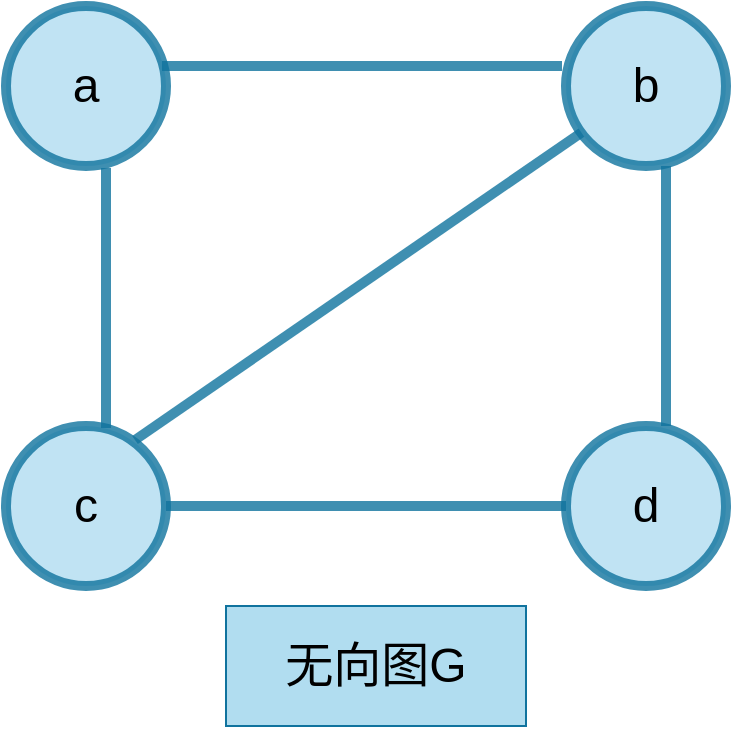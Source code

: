 <mxfile version="21.3.2" type="github">
  <diagram name="第 1 页" id="XQk2WVKKXpx08qQF4OFa">
    <mxGraphModel dx="1379" dy="796" grid="1" gridSize="10" guides="1" tooltips="1" connect="1" arrows="1" fold="1" page="1" pageScale="1" pageWidth="827" pageHeight="1169" math="0" shadow="0">
      <root>
        <mxCell id="0" />
        <mxCell id="1" parent="0" />
        <mxCell id="_RT_M6gS96k-C6BAZeCW-9" value="&lt;font style=&quot;font-size: 24px;&quot;&gt;a&lt;/font&gt;" style="ellipse;whiteSpace=wrap;html=1;aspect=fixed;strokeWidth=5;strokeColor=#10739e;shadow=0;opacity=80;snapToPoint=1;fixDash=0;metaEdit=0;backgroundOutline=0;fillColor=#b1ddf0;" parent="1" vertex="1">
          <mxGeometry x="210" y="180" width="80" height="80" as="geometry" />
        </mxCell>
        <mxCell id="_RT_M6gS96k-C6BAZeCW-10" value="&lt;font style=&quot;font-size: 24px;&quot;&gt;d&lt;/font&gt;" style="ellipse;whiteSpace=wrap;html=1;aspect=fixed;strokeWidth=5;strokeColor=#10739e;shadow=0;opacity=80;snapToPoint=1;fixDash=0;metaEdit=0;backgroundOutline=0;fillColor=#b1ddf0;" parent="1" vertex="1">
          <mxGeometry x="490" y="390" width="80" height="80" as="geometry" />
        </mxCell>
        <mxCell id="_RT_M6gS96k-C6BAZeCW-11" value="&lt;font style=&quot;font-size: 24px;&quot;&gt;c&lt;/font&gt;" style="ellipse;whiteSpace=wrap;html=1;aspect=fixed;strokeWidth=5;strokeColor=#10739e;shadow=0;opacity=80;snapToPoint=1;fixDash=0;metaEdit=0;backgroundOutline=0;fillColor=#b1ddf0;" parent="1" vertex="1">
          <mxGeometry x="210" y="390" width="80" height="80" as="geometry" />
        </mxCell>
        <mxCell id="_RT_M6gS96k-C6BAZeCW-12" value="&lt;font style=&quot;font-size: 24px;&quot;&gt;b&lt;/font&gt;" style="ellipse;whiteSpace=wrap;html=1;aspect=fixed;strokeWidth=5;strokeColor=#10739e;shadow=0;opacity=80;snapToPoint=1;fixDash=0;metaEdit=0;backgroundOutline=0;fillColor=#b1ddf0;" parent="1" vertex="1">
          <mxGeometry x="490" y="180" width="80" height="80" as="geometry" />
        </mxCell>
        <mxCell id="_RT_M6gS96k-C6BAZeCW-13" value="" style="endArrow=none;html=1;rounded=0;exitX=1;exitY=0.5;exitDx=0;exitDy=0;entryX=0;entryY=0.5;entryDx=0;entryDy=0;strokeWidth=5;strokeColor=#10739e;shadow=0;opacity=80;snapToPoint=1;fixDash=0;metaEdit=0;backgroundOutline=0;endFill=0;startArrow=none;startFill=0;fillColor=#b1ddf0;" parent="1" edge="1">
          <mxGeometry width="50" height="50" relative="1" as="geometry">
            <mxPoint x="288" y="210" as="sourcePoint" />
            <mxPoint x="488.0" y="210" as="targetPoint" />
            <Array as="points">
              <mxPoint x="348" y="210" />
            </Array>
          </mxGeometry>
        </mxCell>
        <mxCell id="_RT_M6gS96k-C6BAZeCW-14" value="" style="endArrow=none;html=1;rounded=0;entryX=0;entryY=1;entryDx=0;entryDy=0;strokeWidth=5;strokeColor=#10739e;shadow=0;opacity=80;snapToPoint=1;fixDash=0;metaEdit=0;backgroundOutline=0;endFill=0;fillColor=#b1ddf0;startArrow=none;startFill=0;" parent="1" edge="1">
          <mxGeometry width="50" height="50" relative="1" as="geometry">
            <mxPoint x="274.5" y="397" as="sourcePoint" />
            <mxPoint x="497.716" y="243.284" as="targetPoint" />
          </mxGeometry>
        </mxCell>
        <mxCell id="_RT_M6gS96k-C6BAZeCW-15" value="" style="endArrow=none;html=1;rounded=0;exitX=1;exitY=0.5;exitDx=0;exitDy=0;strokeWidth=5;strokeColor=#10739e;shadow=0;opacity=80;snapToPoint=1;fixDash=0;metaEdit=0;backgroundOutline=0;endFill=0;fillColor=#b1ddf0;startArrow=none;startFill=0;" parent="1" edge="1" target="_RT_M6gS96k-C6BAZeCW-10" source="_RT_M6gS96k-C6BAZeCW-11">
          <mxGeometry width="50" height="50" relative="1" as="geometry">
            <mxPoint x="287.284" y="240.284" as="sourcePoint" />
            <mxPoint x="510.833" y="394" as="targetPoint" />
          </mxGeometry>
        </mxCell>
        <mxCell id="_RT_M6gS96k-C6BAZeCW-16" value="" style="endArrow=none;html=1;rounded=0;exitX=0.5;exitY=1;exitDx=0;exitDy=0;entryX=0.5;entryY=0;entryDx=0;entryDy=0;strokeWidth=5;strokeColor=#10739e;shadow=0;opacity=80;snapToPoint=1;fixDash=0;metaEdit=0;backgroundOutline=0;endFill=0;startArrow=none;startFill=0;fillColor=#b1ddf0;" parent="1" edge="1">
          <mxGeometry width="50" height="50" relative="1" as="geometry">
            <mxPoint x="260" y="261" as="sourcePoint" />
            <mxPoint x="260" y="391" as="targetPoint" />
          </mxGeometry>
        </mxCell>
        <mxCell id="_RT_M6gS96k-C6BAZeCW-17" value="" style="endArrow=none;html=1;rounded=0;exitX=0.5;exitY=1;exitDx=0;exitDy=0;strokeWidth=5;strokeColor=#10739e;shadow=0;opacity=80;snapToPoint=1;fixDash=0;metaEdit=0;backgroundOutline=0;endFill=0;startArrow=none;startFill=0;fillColor=#b1ddf0;" parent="1" edge="1">
          <mxGeometry width="50" height="50" relative="1" as="geometry">
            <mxPoint x="540" y="260" as="sourcePoint" />
            <mxPoint x="540" y="390" as="targetPoint" />
          </mxGeometry>
        </mxCell>
        <mxCell id="_RT_M6gS96k-C6BAZeCW-18" value="&lt;font style=&quot;font-size: 24px;&quot;&gt;无向图G&lt;/font&gt;" style="rounded=0;whiteSpace=wrap;html=1;fillColor=#b1ddf0;strokeColor=#10739e;" parent="1" vertex="1">
          <mxGeometry x="320" y="480" width="150" height="60" as="geometry" />
        </mxCell>
      </root>
    </mxGraphModel>
  </diagram>
</mxfile>
